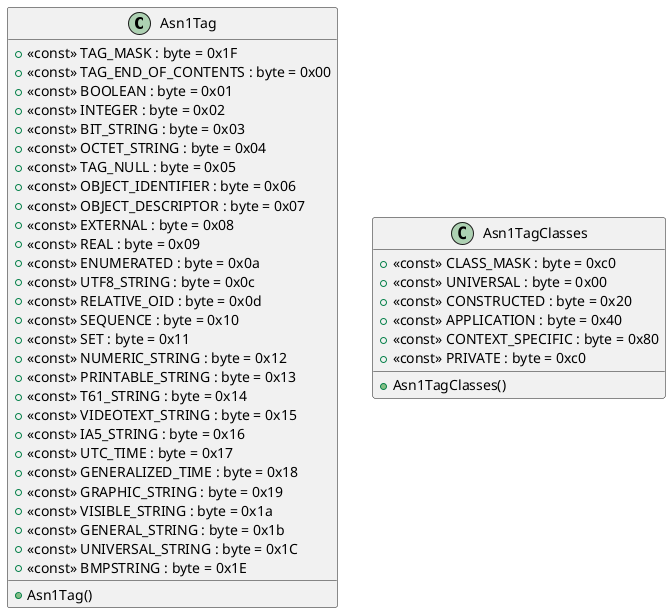 @startuml
class Asn1Tag {
    + <<const>> TAG_MASK : byte = 0x1F
    + <<const>> TAG_END_OF_CONTENTS : byte = 0x00
    + <<const>> BOOLEAN : byte = 0x01
    + <<const>> INTEGER : byte = 0x02
    + <<const>> BIT_STRING : byte = 0x03
    + <<const>> OCTET_STRING : byte = 0x04
    + <<const>> TAG_NULL : byte = 0x05
    + <<const>> OBJECT_IDENTIFIER : byte = 0x06
    + <<const>> OBJECT_DESCRIPTOR : byte = 0x07
    + <<const>> EXTERNAL : byte = 0x08
    + <<const>> REAL : byte = 0x09
    + <<const>> ENUMERATED : byte = 0x0a
    + <<const>> UTF8_STRING : byte = 0x0c
    + <<const>> RELATIVE_OID : byte = 0x0d
    + <<const>> SEQUENCE : byte = 0x10
    + <<const>> SET : byte = 0x11
    + <<const>> NUMERIC_STRING : byte = 0x12
    + <<const>> PRINTABLE_STRING : byte = 0x13
    + <<const>> T61_STRING : byte = 0x14
    + <<const>> VIDEOTEXT_STRING : byte = 0x15
    + <<const>> IA5_STRING : byte = 0x16
    + <<const>> UTC_TIME : byte = 0x17
    + <<const>> GENERALIZED_TIME : byte = 0x18
    + <<const>> GRAPHIC_STRING : byte = 0x19
    + <<const>> VISIBLE_STRING : byte = 0x1a
    + <<const>> GENERAL_STRING : byte = 0x1b
    + <<const>> UNIVERSAL_STRING : byte = 0x1C
    + <<const>> BMPSTRING : byte = 0x1E
    + Asn1Tag()
}
class Asn1TagClasses {
    + <<const>> CLASS_MASK : byte = 0xc0
    + <<const>> UNIVERSAL : byte = 0x00
    + <<const>> CONSTRUCTED : byte = 0x20
    + <<const>> APPLICATION : byte = 0x40
    + <<const>> CONTEXT_SPECIFIC : byte = 0x80
    + <<const>> PRIVATE : byte = 0xc0
    + Asn1TagClasses()
}
@enduml

